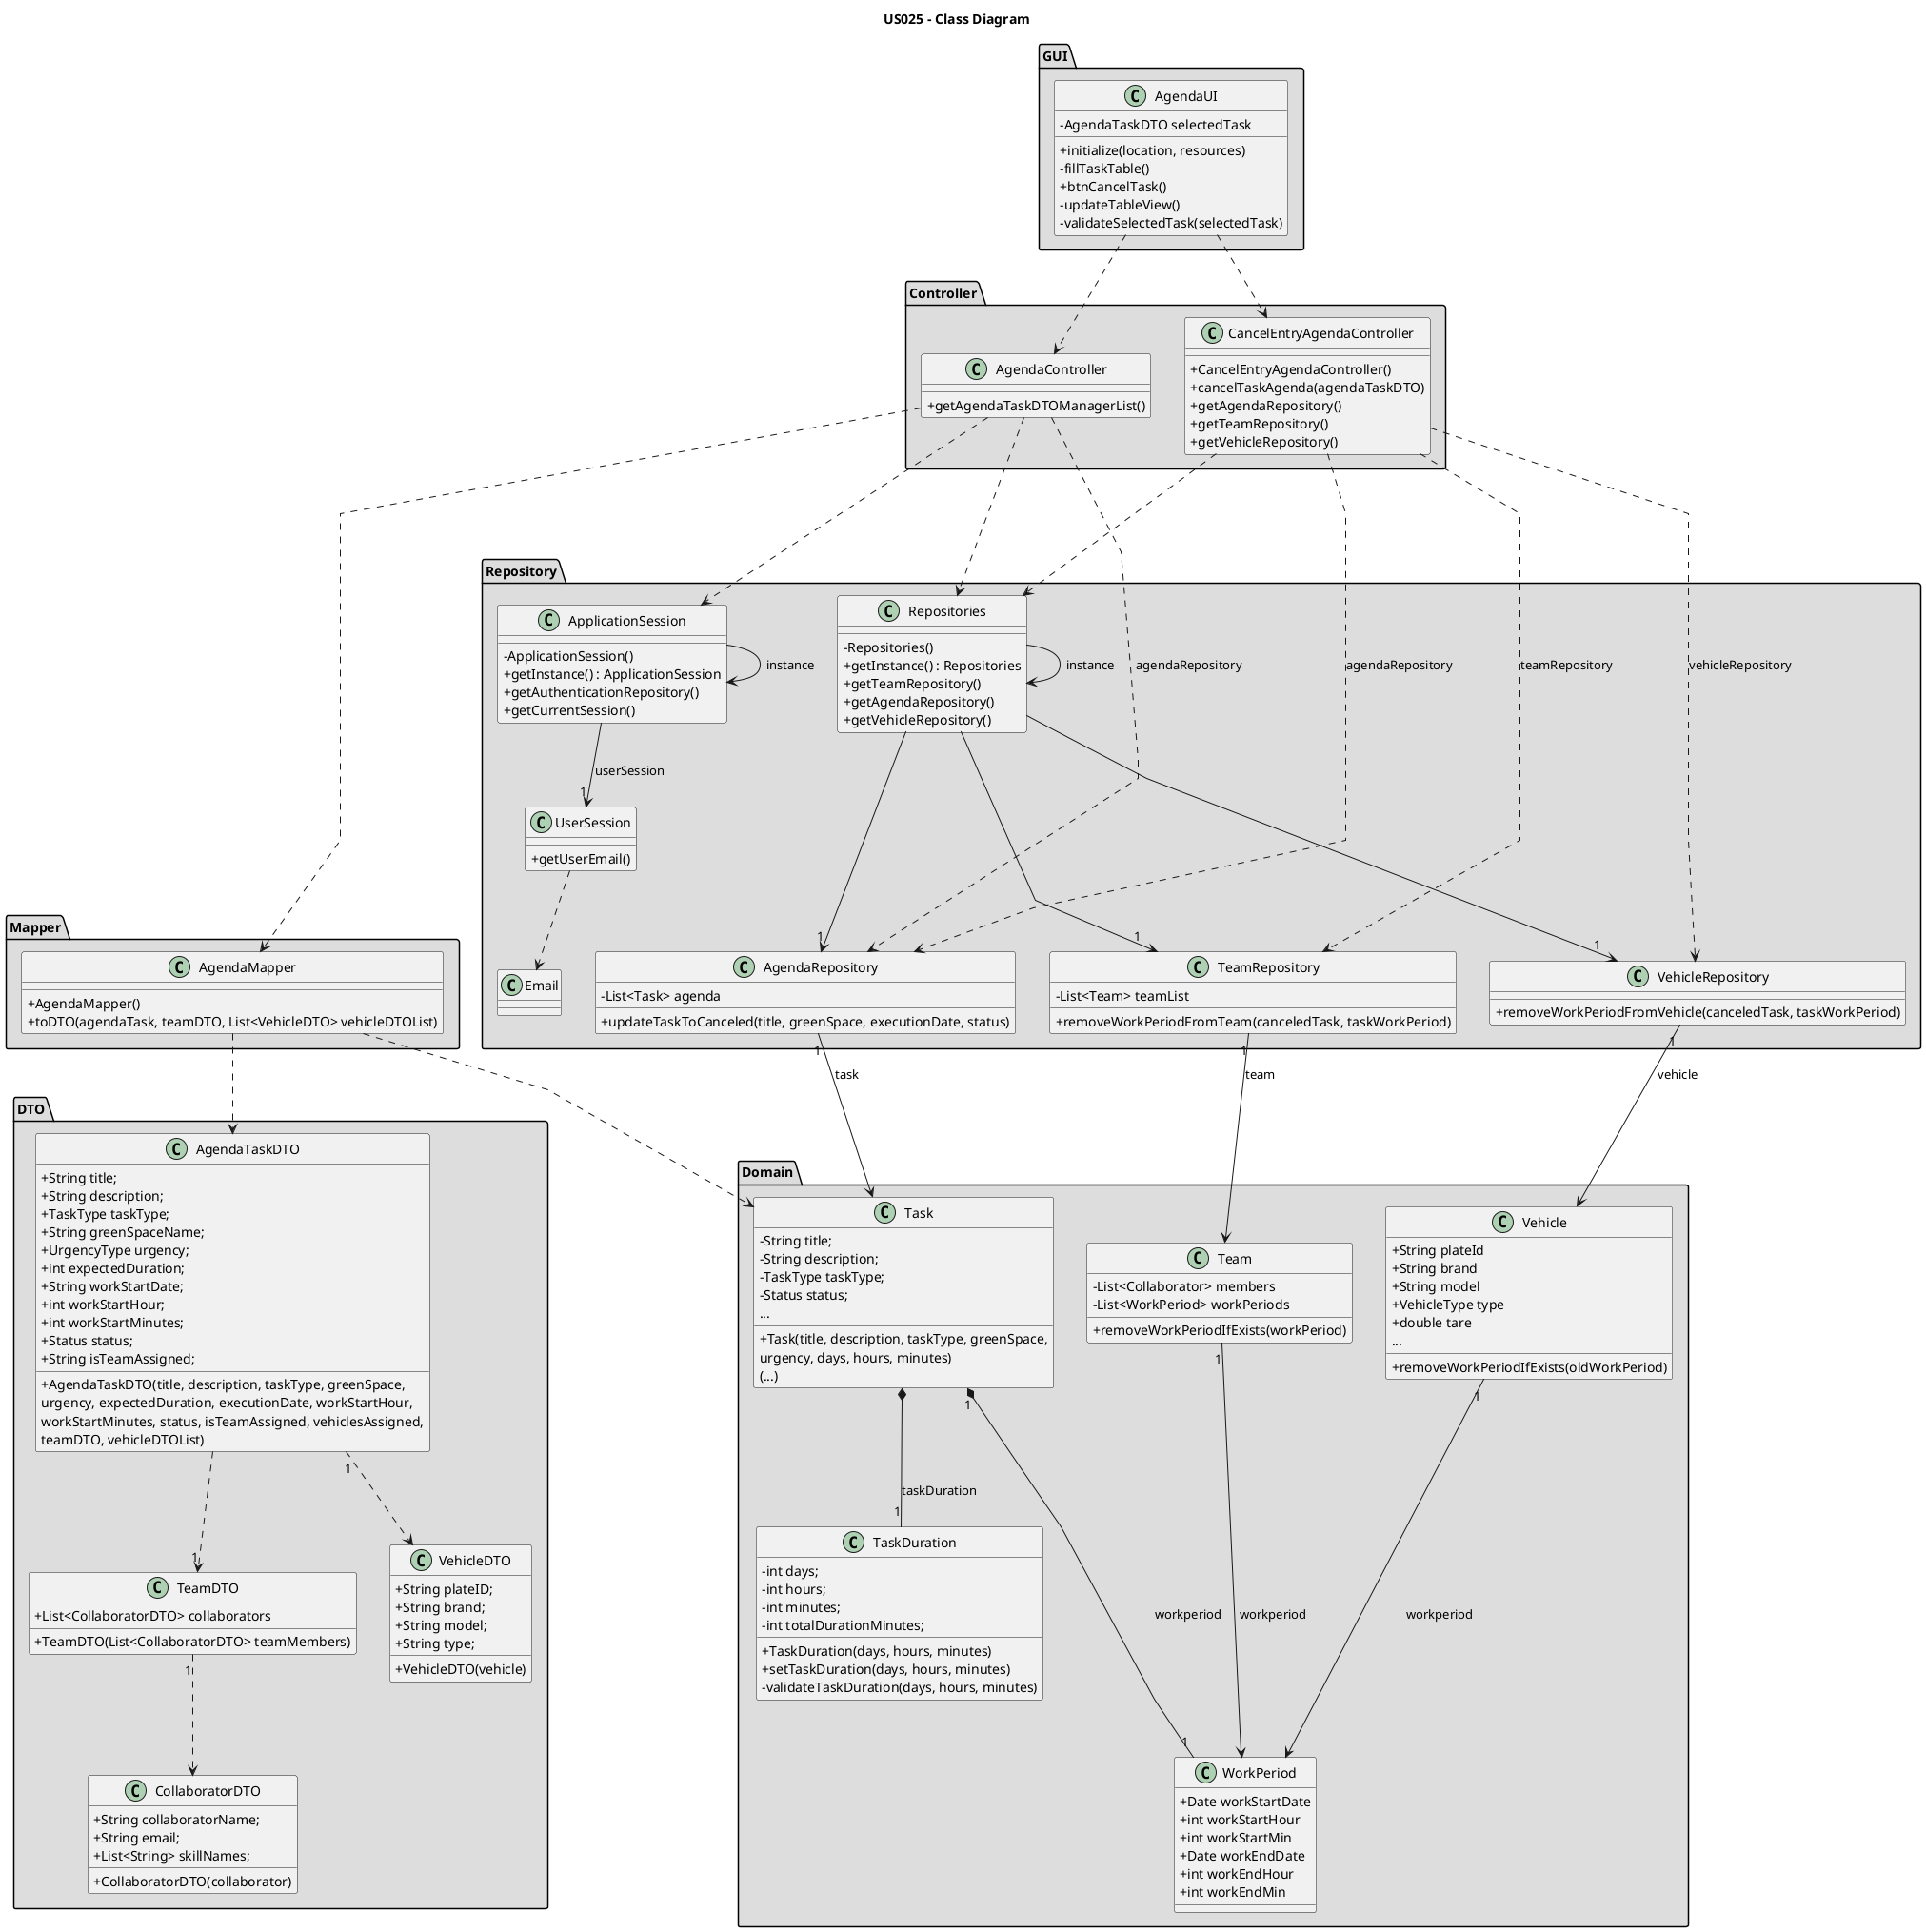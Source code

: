 @startuml
'skinparam monochrome true
skinparam packageStyle rectangle
skinparam shadowing false
skinparam linetype polyline
'skinparam linetype orto

skinparam classAttributeIconSize 0
title US025 - Class Diagram

package GUI <<Folder>> #DDDDDD {

class AgendaUI {
    - AgendaTaskDTO selectedTask
    + initialize(location, resources)
    - fillTaskTable()
    + btnCancelTask()
    - updateTableView()
    - validateSelectedTask(selectedTask)
}
}

package Controller <<Folder>> #DDDDDD {
class CancelEntryAgendaController {
    + CancelEntryAgendaController()
    + cancelTaskAgenda(agendaTaskDTO)
    + getAgendaRepository()
    + getTeamRepository()
    + getVehicleRepository()
}

class AgendaController{
    + getAgendaTaskDTOManagerList()
}
}

'package Domain <<Folder>> #AAAAAA{
package Repository <<Folder>> #DDDDDD {
class TeamRepository{
    - List<Team> teamList

    + removeWorkPeriodFromTeam(canceledTask, taskWorkPeriod)
}

class VehicleRepository{
    + removeWorkPeriodFromVehicle(canceledTask, taskWorkPeriod)
}

class AgendaRepository{
    - List<Task> agenda

    + updateTaskToCanceled(title, greenSpace, executionDate, status)
}
class Repositories {
    - Repositories()
    + getInstance() : Repositories
    + getTeamRepository()
    + getAgendaRepository()
    + getVehicleRepository()
}

class ApplicationSession{
    - ApplicationSession()
    + getInstance() : ApplicationSession
    + getAuthenticationRepository()
    + getCurrentSession()

}

class UserSession{
    + getUserEmail()

}

class Email{

}

}


package Domain <<Folder>> #DDDDDD {
class Vehicle{
    + String plateId
    + String brand
    + String model
    + VehicleType type
    + double tare
    ...
    + removeWorkPeriodIfExists(oldWorkPeriod)
}


class Team {
    - List<Collaborator> members
    - List<WorkPeriod> workPeriods

    + removeWorkPeriodIfExists(workPeriod)
}

class Task {
    - String title;
    - String description;
    - TaskType taskType;
    - Status status;
    ...

    + Task(title, description, taskType, greenSpace,\nurgency, days, hours, minutes)
    (...)
}

class WorkPeriod{
    + Date workStartDate
    + int workStartHour
    + int workStartMin
    + Date workEndDate
    + int workEndHour
    + int workEndMin

}

class TaskDuration {
    - int days;
    - int hours;
    - int minutes;
    - int totalDurationMinutes;

    + TaskDuration(days, hours, minutes)
    + setTaskDuration(days, hours, minutes)
    - validateTaskDuration(days, hours, minutes)
}

'}
}


package Mapper <<Folder>> #DDDDDD {

class AgendaMapper{
    + AgendaMapper()
    + toDTO(agendaTask, teamDTO, List<VehicleDTO> vehicleDTOList)

}

}

package DTO <<Folder>> #DDDDDD {

class AgendaTaskDTO {
    + String title;
    + String description;
    + TaskType taskType;
    + String greenSpaceName;
    + UrgencyType urgency;
    + int expectedDuration;
    + String workStartDate;
    + int workStartHour;
    + int workStartMinutes;
    + Status status;
    + String isTeamAssigned;

    + AgendaTaskDTO(title, description, taskType, greenSpace,\nurgency, expectedDuration, executionDate, workStartHour,\nworkStartMinutes, status, isTeamAssigned, vehiclesAssigned,\nteamDTO, vehicleDTOList)

}

class CollaboratorDTO{
    + String collaboratorName;
    + String email;
    + List<String> skillNames;

    + CollaboratorDTO(collaborator)

    }

class TeamDTO{
    + List<CollaboratorDTO> collaborators
    + TeamDTO(List<CollaboratorDTO> teamMembers)
    }

class VehicleDTO{
    + String plateID;
    + String brand;
    + String model;
    + String type;

    +VehicleDTO(vehicle)

}

}




AgendaUI ..> AgendaController
AgendaUI ..> CancelEntryAgendaController
AgendaController ...> Repositories
CancelEntryAgendaController ..> Repositories
AgendaController .> ApplicationSession
ApplicationSession -> ApplicationSession : instance
ApplicationSession -down-> "1" UserSession : userSession
UserSession ..> Email
Repositories ---> "1" AgendaRepository
Repositories ---> "1" TeamRepository
Repositories ---> "1" VehicleRepository
AgendaRepository "1" -down-> Task : task
VehicleRepository "1" -down-> Vehicle : vehicle
Task *--"1" TaskDuration : taskDuration
TeamRepository "1" -> Team : team
AgendaController ..> AgendaRepository : agendaRepository
CancelEntryAgendaController .> AgendaRepository : agendaRepository
CancelEntryAgendaController ..> TeamRepository : teamRepository
CancelEntryAgendaController ..> VehicleRepository : vehicleRepository

Repositories -> Repositories : instance
AgendaController ..right...> AgendaMapper
AgendaMapper ..> AgendaTaskDTO
AgendaTaskDTO ..> "1"TeamDTO
AgendaMapper ..> Task
TeamDTO "1" ..> CollaboratorDTO
AgendaTaskDTO "1" ..> VehicleDTO
Vehicle "1" -down--> WorkPeriod : workperiod
Team "1" -down--> WorkPeriod : workperiod
Task "1" *---"1" WorkPeriod : workperiod

@enduml